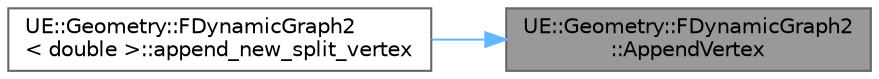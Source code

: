 digraph "UE::Geometry::FDynamicGraph2::AppendVertex"
{
 // INTERACTIVE_SVG=YES
 // LATEX_PDF_SIZE
  bgcolor="transparent";
  edge [fontname=Helvetica,fontsize=10,labelfontname=Helvetica,labelfontsize=10];
  node [fontname=Helvetica,fontsize=10,shape=box,height=0.2,width=0.4];
  rankdir="RL";
  Node1 [id="Node000001",label="UE::Geometry::FDynamicGraph2\l::AppendVertex",height=0.2,width=0.4,color="gray40", fillcolor="grey60", style="filled", fontcolor="black",tooltip=" "];
  Node1 -> Node2 [id="edge1_Node000001_Node000002",dir="back",color="steelblue1",style="solid",tooltip=" "];
  Node2 [id="Node000002",label="UE::Geometry::FDynamicGraph2\l\< double \>::append_new_split_vertex",height=0.2,width=0.4,color="grey40", fillcolor="white", style="filled",URL="$d5/d56/classUE_1_1Geometry_1_1FDynamicGraph2.html#aa60578f54e6736b183c031514efc1791",tooltip=" "];
}
